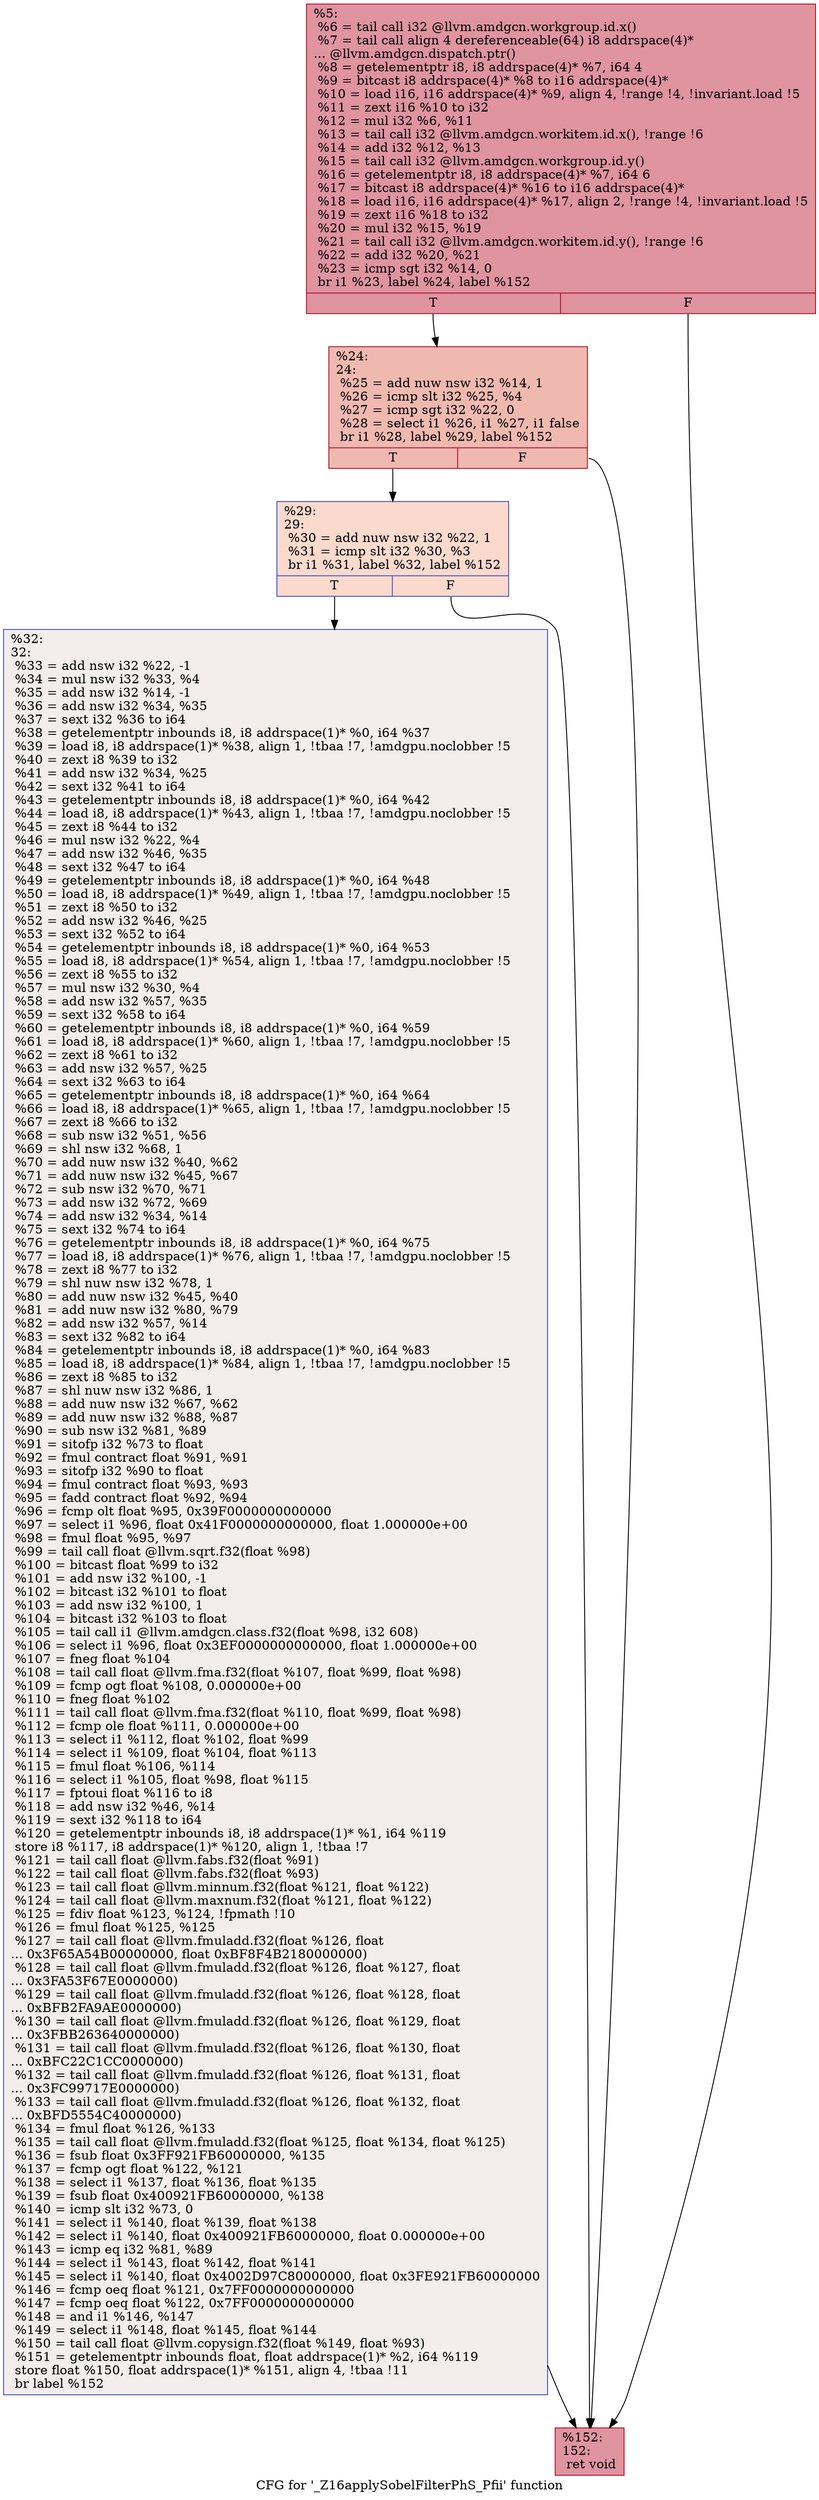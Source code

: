 digraph "CFG for '_Z16applySobelFilterPhS_Pfii' function" {
	label="CFG for '_Z16applySobelFilterPhS_Pfii' function";

	Node0x5f69ee0 [shape=record,color="#b70d28ff", style=filled, fillcolor="#b70d2870",label="{%5:\l  %6 = tail call i32 @llvm.amdgcn.workgroup.id.x()\l  %7 = tail call align 4 dereferenceable(64) i8 addrspace(4)*\l... @llvm.amdgcn.dispatch.ptr()\l  %8 = getelementptr i8, i8 addrspace(4)* %7, i64 4\l  %9 = bitcast i8 addrspace(4)* %8 to i16 addrspace(4)*\l  %10 = load i16, i16 addrspace(4)* %9, align 4, !range !4, !invariant.load !5\l  %11 = zext i16 %10 to i32\l  %12 = mul i32 %6, %11\l  %13 = tail call i32 @llvm.amdgcn.workitem.id.x(), !range !6\l  %14 = add i32 %12, %13\l  %15 = tail call i32 @llvm.amdgcn.workgroup.id.y()\l  %16 = getelementptr i8, i8 addrspace(4)* %7, i64 6\l  %17 = bitcast i8 addrspace(4)* %16 to i16 addrspace(4)*\l  %18 = load i16, i16 addrspace(4)* %17, align 2, !range !4, !invariant.load !5\l  %19 = zext i16 %18 to i32\l  %20 = mul i32 %15, %19\l  %21 = tail call i32 @llvm.amdgcn.workitem.id.y(), !range !6\l  %22 = add i32 %20, %21\l  %23 = icmp sgt i32 %14, 0\l  br i1 %23, label %24, label %152\l|{<s0>T|<s1>F}}"];
	Node0x5f69ee0:s0 -> Node0x5f6d810;
	Node0x5f69ee0:s1 -> Node0x5f6d8a0;
	Node0x5f6d810 [shape=record,color="#b70d28ff", style=filled, fillcolor="#de614d70",label="{%24:\l24:                                               \l  %25 = add nuw nsw i32 %14, 1\l  %26 = icmp slt i32 %25, %4\l  %27 = icmp sgt i32 %22, 0\l  %28 = select i1 %26, i1 %27, i1 false\l  br i1 %28, label %29, label %152\l|{<s0>T|<s1>F}}"];
	Node0x5f6d810:s0 -> Node0x5f6dca0;
	Node0x5f6d810:s1 -> Node0x5f6d8a0;
	Node0x5f6dca0 [shape=record,color="#3d50c3ff", style=filled, fillcolor="#f7ac8e70",label="{%29:\l29:                                               \l  %30 = add nuw nsw i32 %22, 1\l  %31 = icmp slt i32 %30, %3\l  br i1 %31, label %32, label %152\l|{<s0>T|<s1>F}}"];
	Node0x5f6dca0:s0 -> Node0x5f6dec0;
	Node0x5f6dca0:s1 -> Node0x5f6d8a0;
	Node0x5f6dec0 [shape=record,color="#3d50c3ff", style=filled, fillcolor="#e3d9d370",label="{%32:\l32:                                               \l  %33 = add nsw i32 %22, -1\l  %34 = mul nsw i32 %33, %4\l  %35 = add nsw i32 %14, -1\l  %36 = add nsw i32 %34, %35\l  %37 = sext i32 %36 to i64\l  %38 = getelementptr inbounds i8, i8 addrspace(1)* %0, i64 %37\l  %39 = load i8, i8 addrspace(1)* %38, align 1, !tbaa !7, !amdgpu.noclobber !5\l  %40 = zext i8 %39 to i32\l  %41 = add nsw i32 %34, %25\l  %42 = sext i32 %41 to i64\l  %43 = getelementptr inbounds i8, i8 addrspace(1)* %0, i64 %42\l  %44 = load i8, i8 addrspace(1)* %43, align 1, !tbaa !7, !amdgpu.noclobber !5\l  %45 = zext i8 %44 to i32\l  %46 = mul nsw i32 %22, %4\l  %47 = add nsw i32 %46, %35\l  %48 = sext i32 %47 to i64\l  %49 = getelementptr inbounds i8, i8 addrspace(1)* %0, i64 %48\l  %50 = load i8, i8 addrspace(1)* %49, align 1, !tbaa !7, !amdgpu.noclobber !5\l  %51 = zext i8 %50 to i32\l  %52 = add nsw i32 %46, %25\l  %53 = sext i32 %52 to i64\l  %54 = getelementptr inbounds i8, i8 addrspace(1)* %0, i64 %53\l  %55 = load i8, i8 addrspace(1)* %54, align 1, !tbaa !7, !amdgpu.noclobber !5\l  %56 = zext i8 %55 to i32\l  %57 = mul nsw i32 %30, %4\l  %58 = add nsw i32 %57, %35\l  %59 = sext i32 %58 to i64\l  %60 = getelementptr inbounds i8, i8 addrspace(1)* %0, i64 %59\l  %61 = load i8, i8 addrspace(1)* %60, align 1, !tbaa !7, !amdgpu.noclobber !5\l  %62 = zext i8 %61 to i32\l  %63 = add nsw i32 %57, %25\l  %64 = sext i32 %63 to i64\l  %65 = getelementptr inbounds i8, i8 addrspace(1)* %0, i64 %64\l  %66 = load i8, i8 addrspace(1)* %65, align 1, !tbaa !7, !amdgpu.noclobber !5\l  %67 = zext i8 %66 to i32\l  %68 = sub nsw i32 %51, %56\l  %69 = shl nsw i32 %68, 1\l  %70 = add nuw nsw i32 %40, %62\l  %71 = add nuw nsw i32 %45, %67\l  %72 = sub nsw i32 %70, %71\l  %73 = add nsw i32 %72, %69\l  %74 = add nsw i32 %34, %14\l  %75 = sext i32 %74 to i64\l  %76 = getelementptr inbounds i8, i8 addrspace(1)* %0, i64 %75\l  %77 = load i8, i8 addrspace(1)* %76, align 1, !tbaa !7, !amdgpu.noclobber !5\l  %78 = zext i8 %77 to i32\l  %79 = shl nuw nsw i32 %78, 1\l  %80 = add nuw nsw i32 %45, %40\l  %81 = add nuw nsw i32 %80, %79\l  %82 = add nsw i32 %57, %14\l  %83 = sext i32 %82 to i64\l  %84 = getelementptr inbounds i8, i8 addrspace(1)* %0, i64 %83\l  %85 = load i8, i8 addrspace(1)* %84, align 1, !tbaa !7, !amdgpu.noclobber !5\l  %86 = zext i8 %85 to i32\l  %87 = shl nuw nsw i32 %86, 1\l  %88 = add nuw nsw i32 %67, %62\l  %89 = add nuw nsw i32 %88, %87\l  %90 = sub nsw i32 %81, %89\l  %91 = sitofp i32 %73 to float\l  %92 = fmul contract float %91, %91\l  %93 = sitofp i32 %90 to float\l  %94 = fmul contract float %93, %93\l  %95 = fadd contract float %92, %94\l  %96 = fcmp olt float %95, 0x39F0000000000000\l  %97 = select i1 %96, float 0x41F0000000000000, float 1.000000e+00\l  %98 = fmul float %95, %97\l  %99 = tail call float @llvm.sqrt.f32(float %98)\l  %100 = bitcast float %99 to i32\l  %101 = add nsw i32 %100, -1\l  %102 = bitcast i32 %101 to float\l  %103 = add nsw i32 %100, 1\l  %104 = bitcast i32 %103 to float\l  %105 = tail call i1 @llvm.amdgcn.class.f32(float %98, i32 608)\l  %106 = select i1 %96, float 0x3EF0000000000000, float 1.000000e+00\l  %107 = fneg float %104\l  %108 = tail call float @llvm.fma.f32(float %107, float %99, float %98)\l  %109 = fcmp ogt float %108, 0.000000e+00\l  %110 = fneg float %102\l  %111 = tail call float @llvm.fma.f32(float %110, float %99, float %98)\l  %112 = fcmp ole float %111, 0.000000e+00\l  %113 = select i1 %112, float %102, float %99\l  %114 = select i1 %109, float %104, float %113\l  %115 = fmul float %106, %114\l  %116 = select i1 %105, float %98, float %115\l  %117 = fptoui float %116 to i8\l  %118 = add nsw i32 %46, %14\l  %119 = sext i32 %118 to i64\l  %120 = getelementptr inbounds i8, i8 addrspace(1)* %1, i64 %119\l  store i8 %117, i8 addrspace(1)* %120, align 1, !tbaa !7\l  %121 = tail call float @llvm.fabs.f32(float %91)\l  %122 = tail call float @llvm.fabs.f32(float %93)\l  %123 = tail call float @llvm.minnum.f32(float %121, float %122)\l  %124 = tail call float @llvm.maxnum.f32(float %121, float %122)\l  %125 = fdiv float %123, %124, !fpmath !10\l  %126 = fmul float %125, %125\l  %127 = tail call float @llvm.fmuladd.f32(float %126, float\l... 0x3F65A54B00000000, float 0xBF8F4B2180000000)\l  %128 = tail call float @llvm.fmuladd.f32(float %126, float %127, float\l... 0x3FA53F67E0000000)\l  %129 = tail call float @llvm.fmuladd.f32(float %126, float %128, float\l... 0xBFB2FA9AE0000000)\l  %130 = tail call float @llvm.fmuladd.f32(float %126, float %129, float\l... 0x3FBB263640000000)\l  %131 = tail call float @llvm.fmuladd.f32(float %126, float %130, float\l... 0xBFC22C1CC0000000)\l  %132 = tail call float @llvm.fmuladd.f32(float %126, float %131, float\l... 0x3FC99717E0000000)\l  %133 = tail call float @llvm.fmuladd.f32(float %126, float %132, float\l... 0xBFD5554C40000000)\l  %134 = fmul float %126, %133\l  %135 = tail call float @llvm.fmuladd.f32(float %125, float %134, float %125)\l  %136 = fsub float 0x3FF921FB60000000, %135\l  %137 = fcmp ogt float %122, %121\l  %138 = select i1 %137, float %136, float %135\l  %139 = fsub float 0x400921FB60000000, %138\l  %140 = icmp slt i32 %73, 0\l  %141 = select i1 %140, float %139, float %138\l  %142 = select i1 %140, float 0x400921FB60000000, float 0.000000e+00\l  %143 = icmp eq i32 %81, %89\l  %144 = select i1 %143, float %142, float %141\l  %145 = select i1 %140, float 0x4002D97C80000000, float 0x3FE921FB60000000\l  %146 = fcmp oeq float %121, 0x7FF0000000000000\l  %147 = fcmp oeq float %122, 0x7FF0000000000000\l  %148 = and i1 %146, %147\l  %149 = select i1 %148, float %145, float %144\l  %150 = tail call float @llvm.copysign.f32(float %149, float %93)\l  %151 = getelementptr inbounds float, float addrspace(1)* %2, i64 %119\l  store float %150, float addrspace(1)* %151, align 4, !tbaa !11\l  br label %152\l}"];
	Node0x5f6dec0 -> Node0x5f6d8a0;
	Node0x5f6d8a0 [shape=record,color="#b70d28ff", style=filled, fillcolor="#b70d2870",label="{%152:\l152:                                              \l  ret void\l}"];
}
